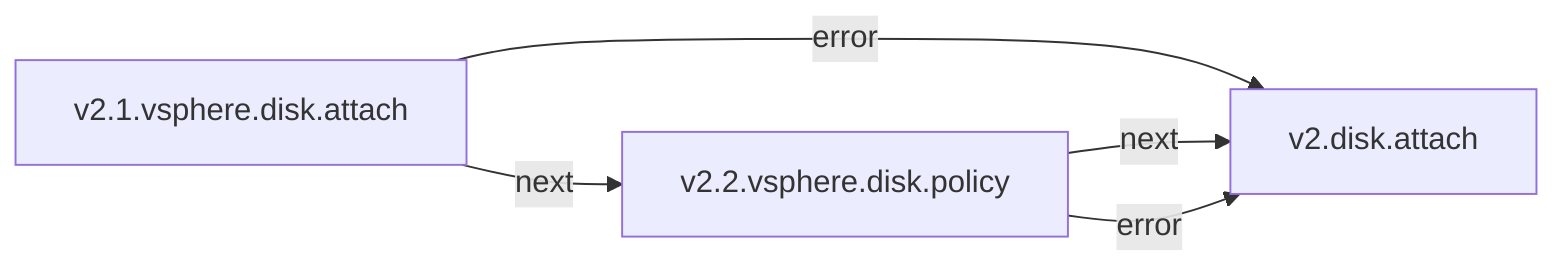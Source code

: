 graph LR
  v2.1.vsphere.disk.attach -->|next| v2.2.vsphere.disk.policy
  v2.1.vsphere.disk.attach -->|error| v2.disk.attach
  v2.2.vsphere.disk.policy -->|next| v2.disk.attach
  v2.2.vsphere.disk.policy -->|error| v2.disk.attach